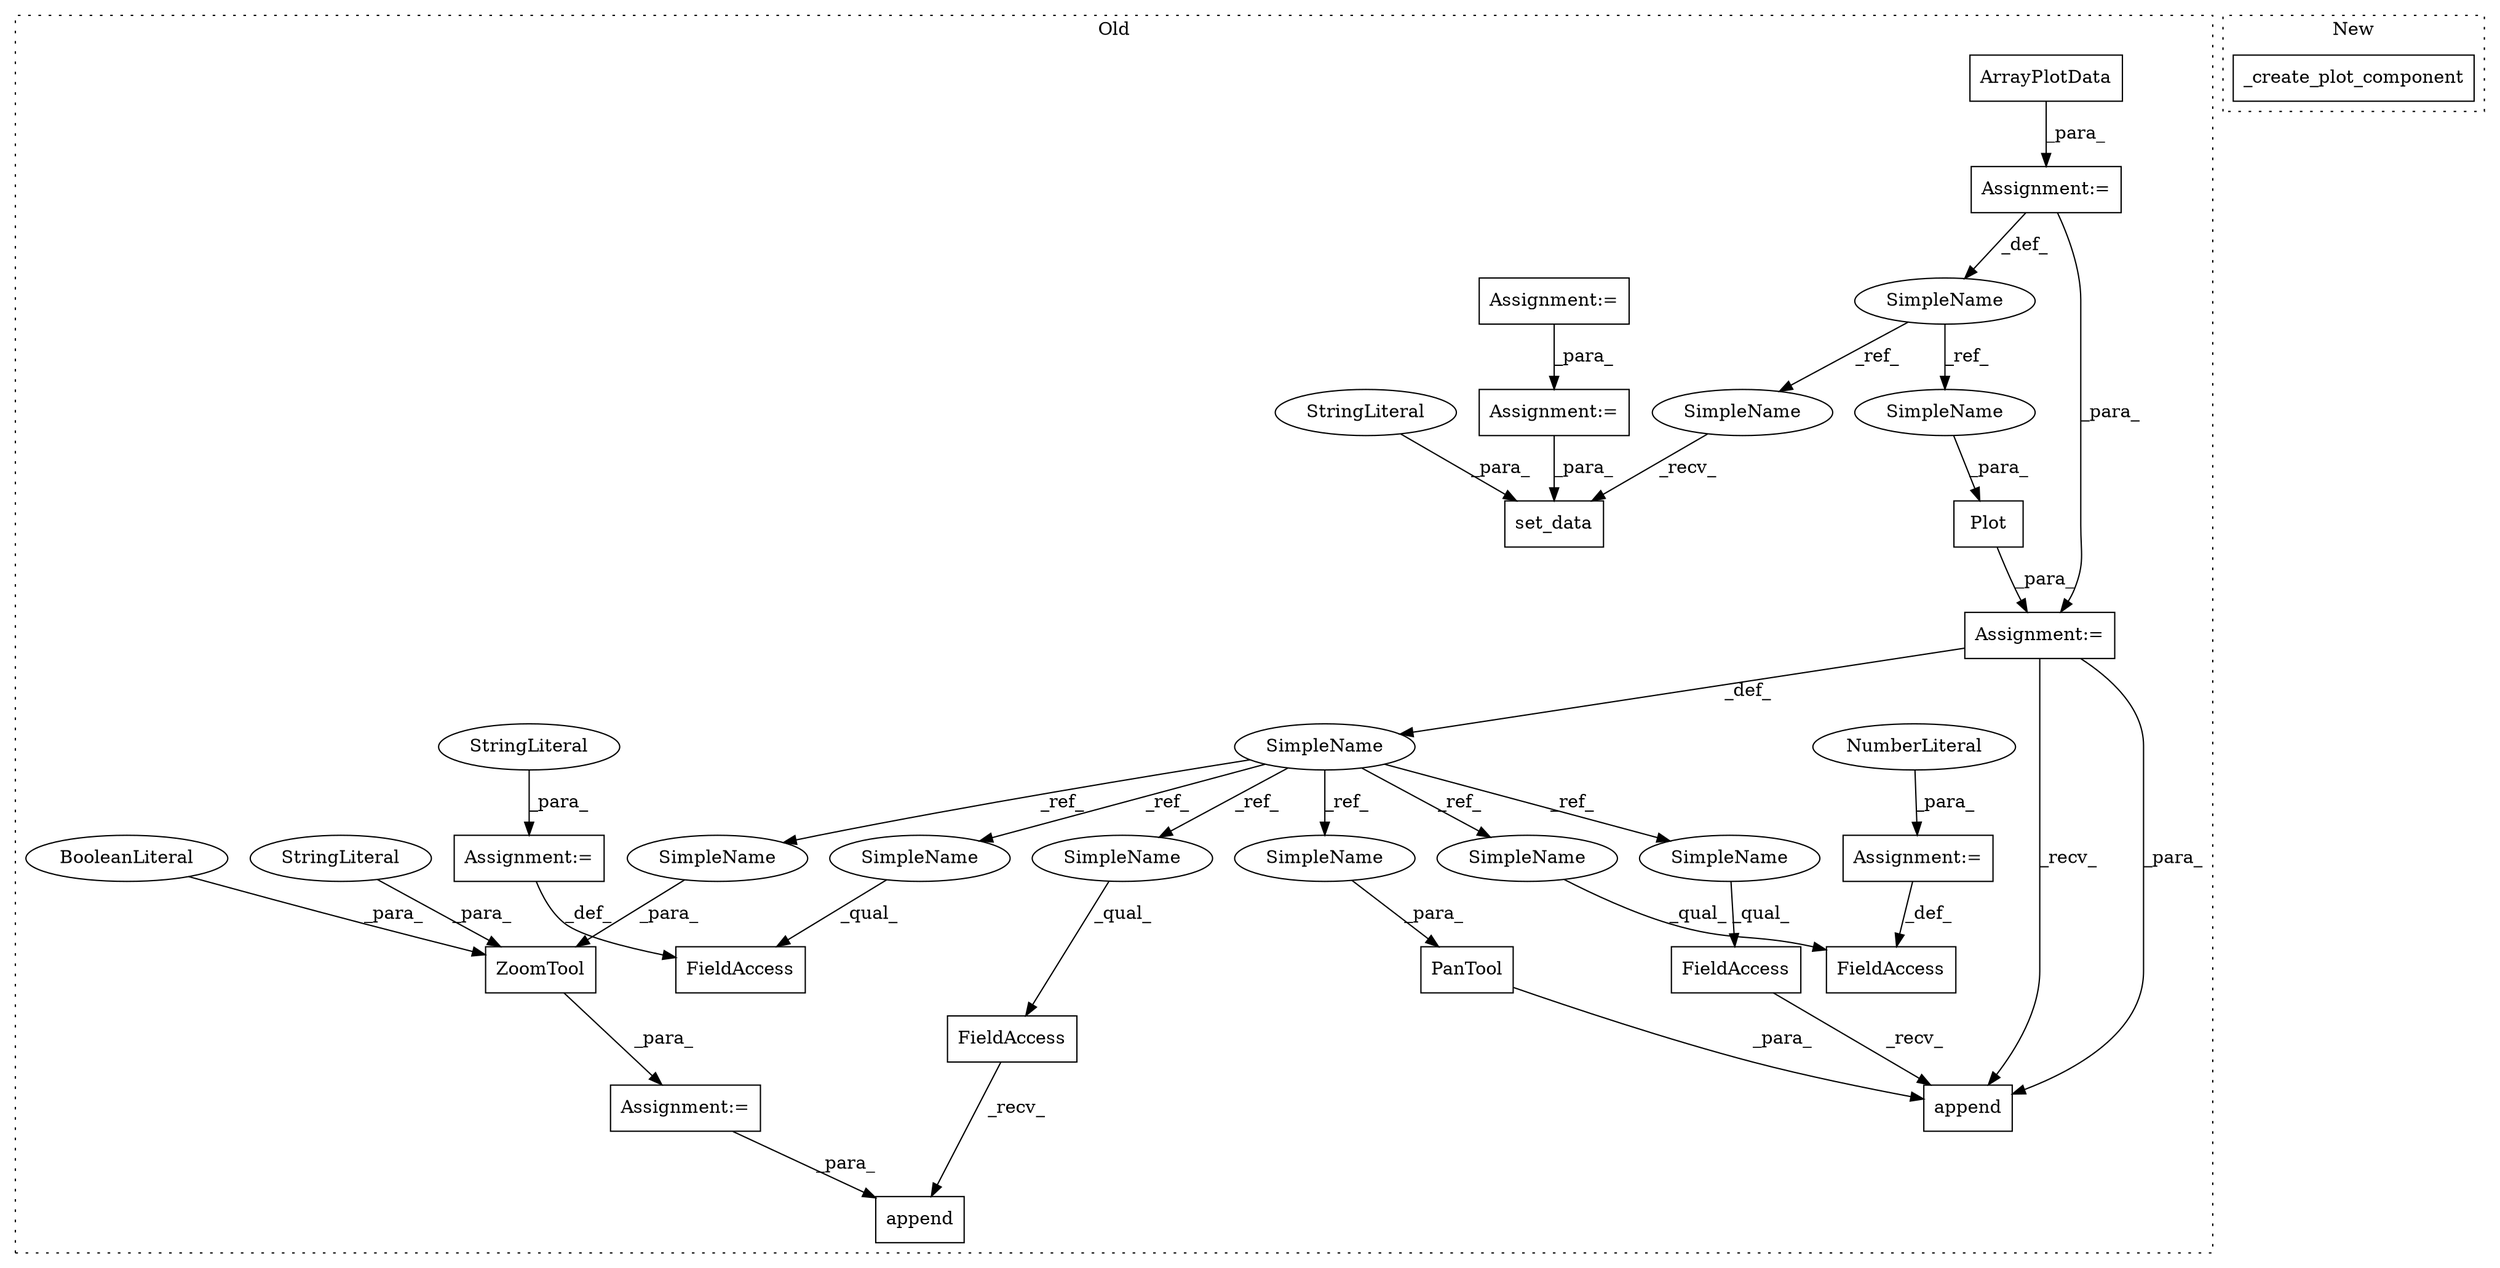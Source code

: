 digraph G {
subgraph cluster0 {
1 [label="Plot" a="32" s="809,816" l="5,1" shape="box"];
3 [label="ArrayPlotData" a="32" s="751" l="15" shape="box"];
4 [label="FieldAccess" a="22" s="924" l="10" shape="box"];
5 [label="FieldAccess" a="22" s="865" l="10" shape="box"];
6 [label="SimpleName" a="42" s="804" l="4" shape="ellipse"];
7 [label="Assignment:=" a="7" s="966" l="1" shape="box"];
8 [label="Assignment:=" a="7" s="750" l="1" shape="box"];
9 [label="Assignment:=" a="7" s="808" l="1" shape="box"];
10 [label="PanTool" a="32" s="942,954" l="8,1" shape="box"];
11 [label="append" a="32" s="1013,1024" l="7,1" shape="box"];
12 [label="FieldAccess" a="22" s="903" l="12" shape="box"];
13 [label="Assignment:=" a="7" s="915" l="1" shape="box"];
14 [label="NumberLiteral" a="34" s="916" l="2" shape="ellipse"];
15 [label="append" a="32" s="935,955" l="7,1" shape="box"];
16 [label="ZoomTool" a="32" s="967,992" l="9,1" shape="box"];
17 [label="SimpleName" a="42" s="748" l="2" shape="ellipse"];
18 [label="set_data" a="32" s="775,797" l="9,1" shape="box"];
19 [label="FieldAccess" a="22" s="999" l="13" shape="box"];
20 [label="BooleanLiteral" a="9" s="987" l="5" shape="ellipse"];
21 [label="StringLiteral" a="45" s="784" l="11" shape="ellipse"];
22 [label="StringLiteral" a="45" s="981" l="5" shape="ellipse"];
23 [label="Assignment:=" a="7" s="875" l="1" shape="box"];
24 [label="StringLiteral" a="45" s="876" l="21" shape="ellipse"];
25 [label="Assignment:=" a="7" s="558" l="1" shape="box"];
26 [label="Assignment:=" a="7" s="710" l="1" shape="box"];
27 [label="SimpleName" a="42" s="772" l="2" shape="ellipse"];
28 [label="SimpleName" a="42" s="814" l="2" shape="ellipse"];
29 [label="SimpleName" a="42" s="903" l="4" shape="ellipse"];
30 [label="SimpleName" a="42" s="865" l="4" shape="ellipse"];
31 [label="SimpleName" a="42" s="999" l="4" shape="ellipse"];
32 [label="SimpleName" a="42" s="950" l="4" shape="ellipse"];
33 [label="SimpleName" a="42" s="976" l="4" shape="ellipse"];
34 [label="SimpleName" a="42" s="924" l="4" shape="ellipse"];
label = "Old";
style="dotted";
}
subgraph cluster1 {
2 [label="_create_plot_component" a="32" s="1886" l="24" shape="box"];
label = "New";
style="dotted";
}
1 -> 9 [label="_para_"];
3 -> 8 [label="_para_"];
4 -> 15 [label="_recv_"];
6 -> 30 [label="_ref_"];
6 -> 33 [label="_ref_"];
6 -> 34 [label="_ref_"];
6 -> 31 [label="_ref_"];
6 -> 32 [label="_ref_"];
6 -> 29 [label="_ref_"];
7 -> 11 [label="_para_"];
8 -> 17 [label="_def_"];
8 -> 9 [label="_para_"];
9 -> 15 [label="_recv_"];
9 -> 6 [label="_def_"];
9 -> 15 [label="_para_"];
10 -> 15 [label="_para_"];
13 -> 12 [label="_def_"];
14 -> 13 [label="_para_"];
16 -> 7 [label="_para_"];
17 -> 27 [label="_ref_"];
17 -> 28 [label="_ref_"];
19 -> 11 [label="_recv_"];
20 -> 16 [label="_para_"];
21 -> 18 [label="_para_"];
22 -> 16 [label="_para_"];
23 -> 5 [label="_def_"];
24 -> 23 [label="_para_"];
25 -> 26 [label="_para_"];
26 -> 18 [label="_para_"];
27 -> 18 [label="_recv_"];
28 -> 1 [label="_para_"];
29 -> 12 [label="_qual_"];
30 -> 5 [label="_qual_"];
31 -> 19 [label="_qual_"];
32 -> 10 [label="_para_"];
33 -> 16 [label="_para_"];
34 -> 4 [label="_qual_"];
}